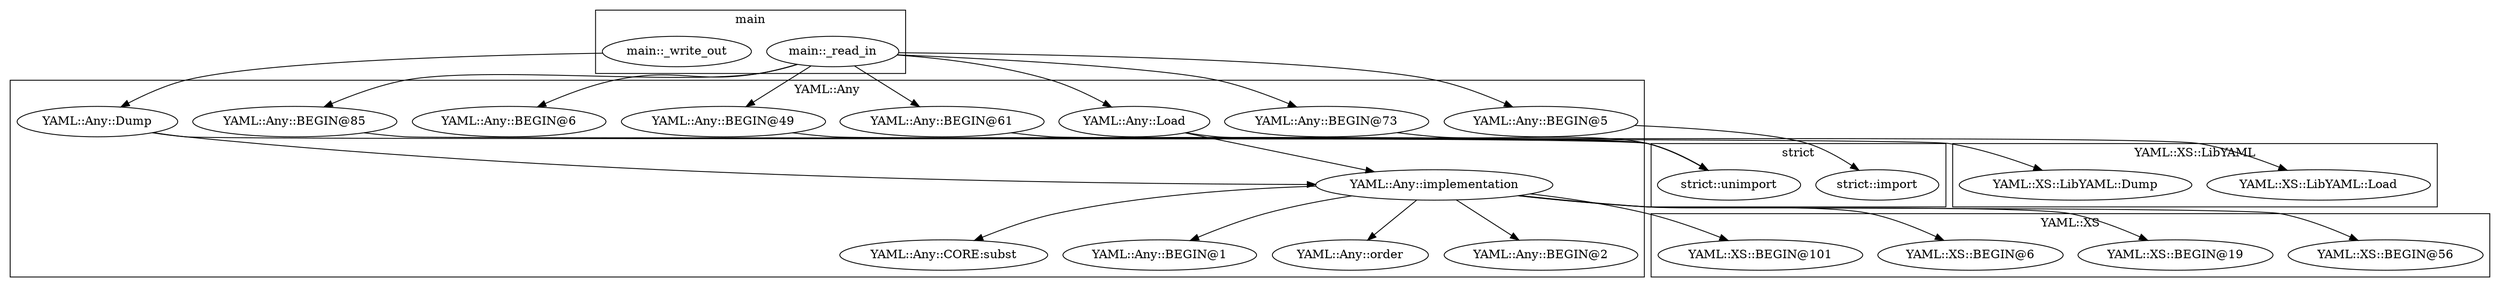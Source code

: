 digraph {
graph [overlap=false]
subgraph cluster_YAML_XS {
	label="YAML::XS";
	"YAML::XS::BEGIN@56";
	"YAML::XS::BEGIN@19";
	"YAML::XS::BEGIN@6";
	"YAML::XS::BEGIN@101";
}
subgraph cluster_YAML_XS_LibYAML {
	label="YAML::XS::LibYAML";
	"YAML::XS::LibYAML::Load";
	"YAML::XS::LibYAML::Dump";
}
subgraph cluster_main {
	label="main";
	"main::_read_in";
	"main::_write_out";
}
subgraph cluster_strict {
	label="strict";
	"strict::import";
	"strict::unimport";
}
subgraph cluster_YAML_Any {
	label="YAML::Any";
	"YAML::Any::BEGIN@61";
	"YAML::Any::BEGIN@73";
	"YAML::Any::CORE:subst";
	"YAML::Any::implementation";
	"YAML::Any::Dump";
	"YAML::Any::BEGIN@1";
	"YAML::Any::BEGIN@5";
	"YAML::Any::Load";
	"YAML::Any::order";
	"YAML::Any::BEGIN@6";
	"YAML::Any::BEGIN@85";
	"YAML::Any::BEGIN@49";
	"YAML::Any::BEGIN@2";
}
"main::_read_in" -> "YAML::Any::Load";
"main::_read_in" -> "YAML::Any::BEGIN@49";
"main::_read_in" -> "YAML::Any::BEGIN@61";
"YAML::Any::Load" -> "YAML::Any::implementation";
"YAML::Any::Dump" -> "YAML::Any::implementation";
"YAML::Any::implementation" -> "YAML::Any::BEGIN@1";
"YAML::Any::BEGIN@49" -> "strict::unimport";
"YAML::Any::BEGIN@61" -> "strict::unimport";
"YAML::Any::BEGIN@73" -> "strict::unimport";
"YAML::Any::BEGIN@85" -> "strict::unimport";
"YAML::Any::implementation" -> "YAML::XS::BEGIN@19";
"main::_read_in" -> "YAML::Any::BEGIN@6";
"YAML::Any::implementation" -> "YAML::XS::BEGIN@56";
"YAML::Any::Dump" -> "YAML::XS::LibYAML::Dump";
"main::_write_out" -> "YAML::Any::Dump";
"YAML::Any::implementation" -> "YAML::Any::order";
"YAML::Any::Load" -> "YAML::XS::LibYAML::Load";
"YAML::Any::implementation" -> "YAML::Any::CORE:subst";
"main::_read_in" -> "YAML::Any::BEGIN@5";
"main::_read_in" -> "YAML::Any::BEGIN@73";
"YAML::Any::implementation" -> "YAML::XS::BEGIN@101";
"YAML::Any::BEGIN@5" -> "strict::import";
"main::_read_in" -> "YAML::Any::BEGIN@85";
"YAML::Any::implementation" -> "YAML::XS::BEGIN@6";
"YAML::Any::implementation" -> "YAML::Any::BEGIN@2";
}
